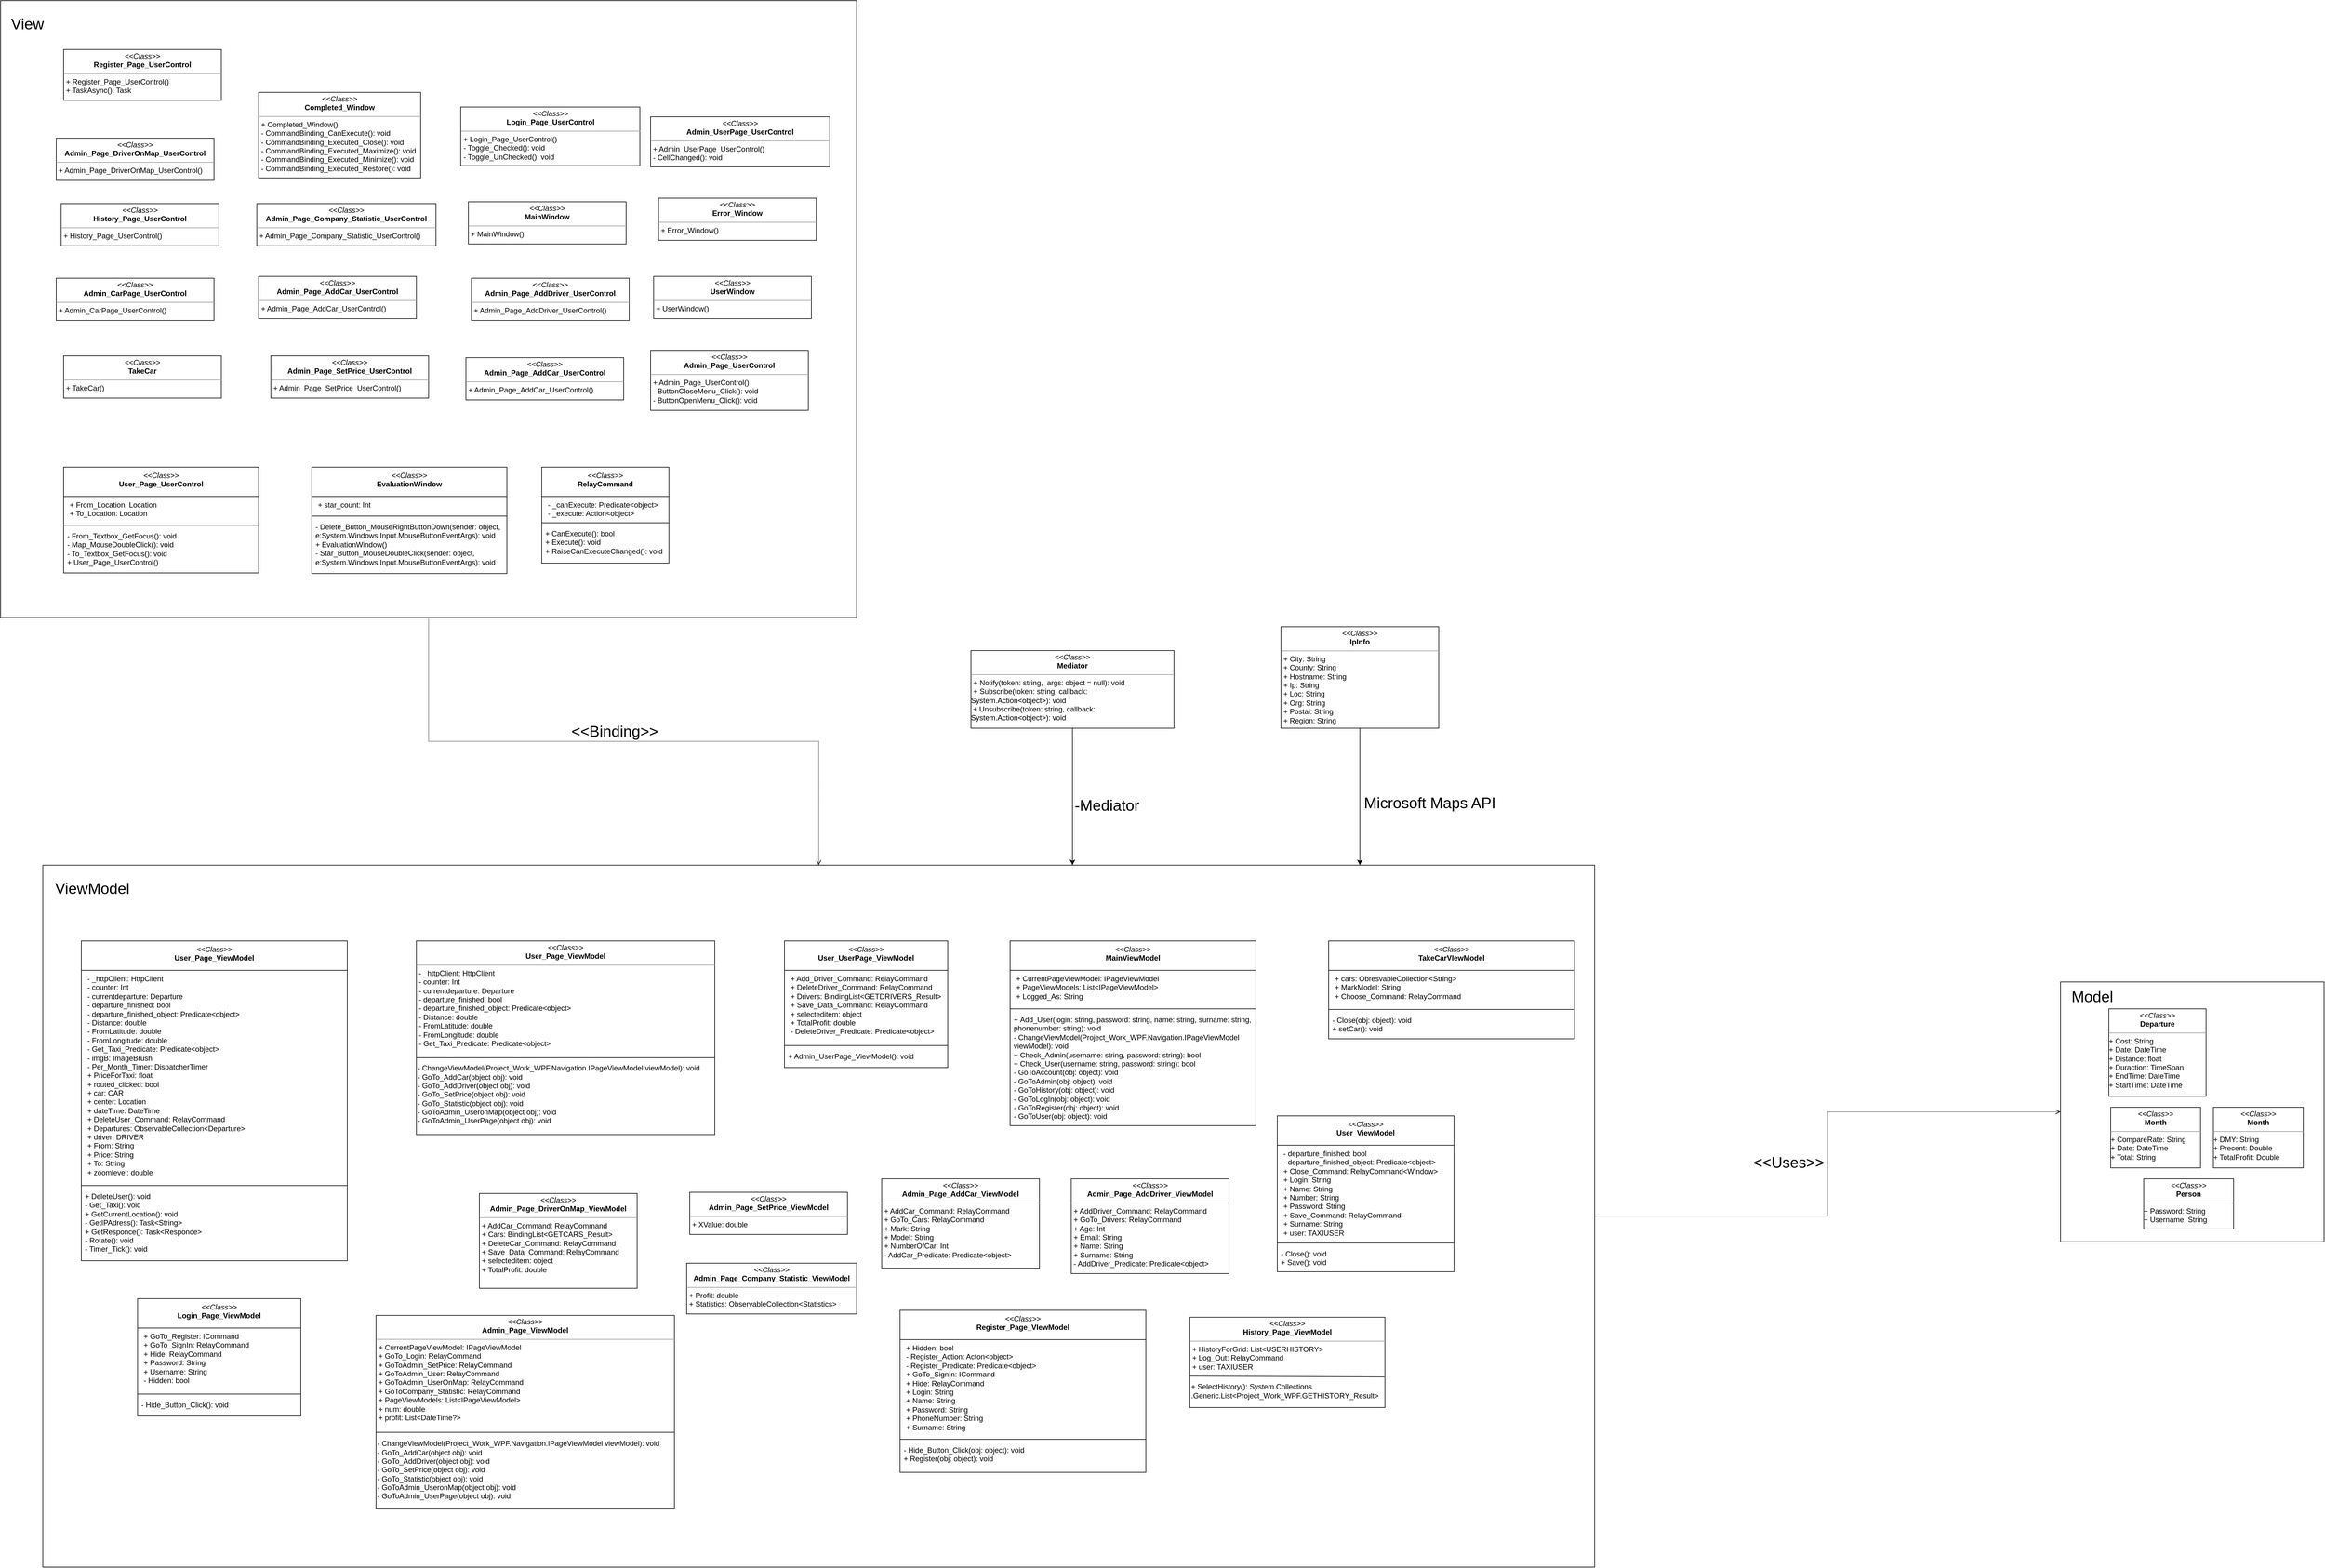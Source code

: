 <mxfile version="22.1.2" type="device">
  <diagram name="Page-1" id="c4acf3e9-155e-7222-9cf6-157b1a14988f">
    <mxGraphModel dx="5002" dy="3892" grid="0" gridSize="10" guides="1" tooltips="1" connect="1" arrows="1" fold="1" page="1" pageScale="1" pageWidth="850" pageHeight="1100" background="none" math="0" shadow="0">
      <root>
        <mxCell id="0" />
        <mxCell id="1" parent="0" />
        <mxCell id="2egfwh6IOahEDaefVFSt-95" value="" style="rounded=0;whiteSpace=wrap;html=1;" parent="1" vertex="1">
          <mxGeometry x="2870" y="1494" width="431" height="425" as="geometry" />
        </mxCell>
        <mxCell id="2egfwh6IOahEDaefVFSt-97" style="edgeStyle=orthogonalEdgeStyle;rounded=0;orthogonalLoop=1;jettySize=auto;html=1;dashed=1;dashPattern=1 1;endArrow=open;endFill=0;" parent="1" source="2egfwh6IOahEDaefVFSt-93" target="2egfwh6IOahEDaefVFSt-91" edge="1">
          <mxGeometry relative="1" as="geometry" />
        </mxCell>
        <mxCell id="2egfwh6IOahEDaefVFSt-98" value="&lt;font style=&quot;font-size: 25px;&quot;&gt;&amp;lt;&amp;lt;Binding&amp;gt;&amp;gt;&lt;/font&gt;" style="edgeLabel;html=1;align=center;verticalAlign=middle;resizable=0;points=[];" parent="2egfwh6IOahEDaefVFSt-97" vertex="1" connectable="0">
          <mxGeometry x="0.466" y="-6" relative="1" as="geometry">
            <mxPoint x="-258" y="-24" as="offset" />
          </mxGeometry>
        </mxCell>
        <mxCell id="2egfwh6IOahEDaefVFSt-93" value="" style="rounded=0;whiteSpace=wrap;html=1;" parent="1" vertex="1">
          <mxGeometry x="-499" y="-111" width="1400" height="1009" as="geometry" />
        </mxCell>
        <mxCell id="2egfwh6IOahEDaefVFSt-99" style="edgeStyle=orthogonalEdgeStyle;rounded=0;orthogonalLoop=1;jettySize=auto;html=1;dashed=1;dashPattern=1 1;endArrow=open;endFill=0;" parent="1" source="2egfwh6IOahEDaefVFSt-91" target="2egfwh6IOahEDaefVFSt-95" edge="1">
          <mxGeometry relative="1" as="geometry" />
        </mxCell>
        <mxCell id="2egfwh6IOahEDaefVFSt-100" value="&lt;font style=&quot;font-size: 25px;&quot;&gt;&amp;lt;&amp;lt;Uses&amp;gt;&amp;gt;&lt;/font&gt;" style="edgeLabel;html=1;align=center;verticalAlign=middle;resizable=0;points=[];" parent="2egfwh6IOahEDaefVFSt-99" vertex="1" connectable="0">
          <mxGeometry x="-0.15" y="-5" relative="1" as="geometry">
            <mxPoint x="-69" y="-74" as="offset" />
          </mxGeometry>
        </mxCell>
        <mxCell id="2egfwh6IOahEDaefVFSt-91" value="" style="rounded=0;whiteSpace=wrap;html=1;" parent="1" vertex="1">
          <mxGeometry x="-430" y="1303" width="2538" height="1148" as="geometry" />
        </mxCell>
        <mxCell id="2egfwh6IOahEDaefVFSt-1" value="&lt;p style=&quot;margin:0px;margin-top:4px;text-align:center;&quot;&gt;&lt;i&gt;&amp;lt;&amp;lt;Class&amp;gt;&amp;gt;&lt;/i&gt;&lt;br&gt;&lt;b&gt;Admin_Page_AddCar_ViewModel&lt;/b&gt;&lt;/p&gt;&lt;hr size=&quot;1&quot;&gt;&lt;p style=&quot;margin:0px;margin-left:4px;&quot;&gt;+ AddCar_Command: RelayCommand&lt;br&gt;+ GoTo_Cars: RelayCommand&lt;/p&gt;&lt;p style=&quot;margin:0px;margin-left:4px;&quot;&gt;+ Mark: String&lt;/p&gt;&lt;p style=&quot;margin:0px;margin-left:4px;&quot;&gt;+ Model: String&lt;/p&gt;&lt;p style=&quot;margin:0px;margin-left:4px;&quot;&gt;+ NumberOfCar: Int&lt;/p&gt;&lt;p style=&quot;margin:0px;margin-left:4px;&quot;&gt;- AddCar_Predicate: Predicate&amp;lt;object&amp;gt;&lt;/p&gt;" style="verticalAlign=top;align=left;overflow=fill;fontSize=12;fontFamily=Helvetica;html=1;rounded=0;shadow=0;comic=0;labelBackgroundColor=none;strokeWidth=1" parent="1" vertex="1">
          <mxGeometry x="942" y="1816" width="258" height="146" as="geometry" />
        </mxCell>
        <mxCell id="2egfwh6IOahEDaefVFSt-5" value="" style="group" parent="1" vertex="1" connectable="0">
          <mxGeometry x="115" y="2055" width="488" height="358" as="geometry" />
        </mxCell>
        <mxCell id="2egfwh6IOahEDaefVFSt-2" value="&lt;p style=&quot;margin:0px;margin-top:4px;text-align:center;&quot;&gt;&lt;i&gt;&amp;lt;&amp;lt;Class&amp;gt;&amp;gt;&lt;/i&gt;&lt;br&gt;&lt;b&gt;Admin_Page_ViewModel&lt;/b&gt;&lt;/p&gt;&lt;hr size=&quot;1&quot;&gt;&lt;p style=&quot;margin:0px;margin-left:4px;&quot;&gt;+ CurrentPageViewModel: IPageViewModel&lt;br&gt;+ GoTo_Login: RelayCommand&lt;/p&gt;&lt;p style=&quot;margin:0px;margin-left:4px;&quot;&gt;+ GoToAdmin_SetPrice: RelayCommand&lt;/p&gt;&lt;p style=&quot;margin:0px;margin-left:4px;&quot;&gt;+ GoToAdmin_User: RelayCommand&lt;br&gt;&lt;/p&gt;&lt;p style=&quot;margin:0px;margin-left:4px;&quot;&gt;+ GoToAdmin_UserOnMap: RelayCommand&lt;br&gt;&lt;/p&gt;&lt;p style=&quot;margin:0px;margin-left:4px;&quot;&gt;+ GoToCompany_Statistic: RelayCommand&lt;br&gt;&lt;/p&gt;&lt;p style=&quot;margin:0px;margin-left:4px;&quot;&gt;+ PageViewModels: List&amp;lt;IPageViewModel&amp;gt;&lt;/p&gt;&lt;p style=&quot;margin:0px;margin-left:4px;&quot;&gt;+ num: double&lt;/p&gt;&lt;p style=&quot;margin:0px;margin-left:4px;&quot;&gt;+ profit: List&amp;lt;DateTime?&amp;gt;&lt;/p&gt;&lt;p style=&quot;margin:0px;margin-left:4px;&quot;&gt;&lt;br&gt;&lt;/p&gt;" style="verticalAlign=top;align=left;overflow=fill;fontSize=12;fontFamily=Helvetica;html=1;rounded=0;shadow=0;comic=0;labelBackgroundColor=none;strokeWidth=1" parent="2egfwh6IOahEDaefVFSt-5" vertex="1">
          <mxGeometry y="-15.62" width="488" height="316.62" as="geometry" />
        </mxCell>
        <mxCell id="2egfwh6IOahEDaefVFSt-4" value="- ChangeViewModel(Project_Work_WPF.Navigation.IPageViewModel viewModel): void&lt;br&gt;- GoTo_AddCar(object obj): void&lt;br&gt;- GoTo_AddDriver(object obj): void&lt;br&gt;- GoTo_SetPrice(object obj): void&lt;br&gt;- GoTo_Statistic(object obj): void&lt;br&gt;-&amp;nbsp;GoToAdmin_UseronMap(object obj): void&lt;br&gt;-&amp;nbsp;GoToAdmin_UserPage(object obj): void&amp;nbsp;" style="text;html=1;strokeColor=none;fillColor=none;align=left;verticalAlign=middle;whiteSpace=wrap;rounded=0;" parent="2egfwh6IOahEDaefVFSt-5" vertex="1">
          <mxGeometry y="177" width="488" height="120" as="geometry" />
        </mxCell>
        <mxCell id="2egfwh6IOahEDaefVFSt-3" value="" style="endArrow=none;html=1;rounded=0;exitX=0;exitY=0.75;exitDx=0;exitDy=0;entryX=1;entryY=0.75;entryDx=0;entryDy=0;" parent="2egfwh6IOahEDaefVFSt-5" edge="1">
          <mxGeometry width="50" height="50" relative="1" as="geometry">
            <mxPoint y="175.595" as="sourcePoint" />
            <mxPoint x="488" y="175.595" as="targetPoint" />
          </mxGeometry>
        </mxCell>
        <mxCell id="2egfwh6IOahEDaefVFSt-7" value="" style="group" parent="1" vertex="1" connectable="0">
          <mxGeometry x="1446" y="2058" width="518" height="358" as="geometry" />
        </mxCell>
        <mxCell id="2egfwh6IOahEDaefVFSt-8" value="&lt;p style=&quot;margin:0px;margin-top:4px;text-align:center;&quot;&gt;&lt;i&gt;&amp;lt;&amp;lt;Class&amp;gt;&amp;gt;&lt;/i&gt;&lt;br&gt;&lt;b&gt;History_Page_ViewModel&lt;/b&gt;&lt;/p&gt;&lt;hr size=&quot;1&quot;&gt;&lt;p style=&quot;margin:0px;margin-left:4px;&quot;&gt;+ HistoryForGrid: List&amp;lt;USERHISTORY&amp;gt;&lt;br&gt;+ Log_Out: RelayCommand&lt;/p&gt;&lt;p style=&quot;margin:0px;margin-left:4px;&quot;&gt;+ user: TAXIUSER&lt;/p&gt;&lt;p style=&quot;margin:0px;margin-left:4px;&quot;&gt;&lt;br&gt;&lt;/p&gt;&lt;p style=&quot;margin:0px;margin-left:4px;&quot;&gt;&lt;br&gt;&lt;/p&gt;" style="verticalAlign=top;align=left;overflow=fill;fontSize=12;fontFamily=Helvetica;html=1;rounded=0;shadow=0;comic=0;labelBackgroundColor=none;strokeWidth=1" parent="2egfwh6IOahEDaefVFSt-7" vertex="1">
          <mxGeometry y="-15.62" width="319" height="147.62" as="geometry" />
        </mxCell>
        <mxCell id="2egfwh6IOahEDaefVFSt-9" value="+ SelectHistory():&amp;nbsp;System.Collections&lt;br&gt;.Generic.List&amp;lt;Project_Work_WPF.GETHISTORY_Result&amp;gt;&amp;nbsp;" style="text;html=1;strokeColor=none;fillColor=none;align=left;verticalAlign=middle;whiteSpace=wrap;rounded=0;" parent="2egfwh6IOahEDaefVFSt-7" vertex="1">
          <mxGeometry y="82.69" width="518" height="45.31" as="geometry" />
        </mxCell>
        <mxCell id="2egfwh6IOahEDaefVFSt-10" value="" style="endArrow=none;html=1;rounded=0;exitX=0;exitY=0.75;exitDx=0;exitDy=0;entryX=0.614;entryY=-0.015;entryDx=0;entryDy=0;entryPerimeter=0;" parent="2egfwh6IOahEDaefVFSt-7" target="2egfwh6IOahEDaefVFSt-9" edge="1">
          <mxGeometry width="50" height="50" relative="1" as="geometry">
            <mxPoint y="80.595" as="sourcePoint" />
            <mxPoint x="518" y="80.595" as="targetPoint" />
          </mxGeometry>
        </mxCell>
        <mxCell id="2egfwh6IOahEDaefVFSt-11" value="&lt;p style=&quot;margin:0px;margin-top:4px;text-align:center;&quot;&gt;&lt;i&gt;&amp;lt;&amp;lt;Class&amp;gt;&amp;gt;&lt;/i&gt;&lt;br&gt;&lt;b&gt;User_Page_ViewModel&lt;/b&gt;&lt;/p&gt;&lt;hr size=&quot;1&quot;&gt;&lt;p style=&quot;margin:0px;margin-left:4px;&quot;&gt;- _httpClient: HttpClient&lt;br&gt;- counter: Int&lt;/p&gt;&lt;p style=&quot;margin:0px;margin-left:4px;&quot;&gt;- currentdeparture: Departure&lt;/p&gt;&lt;p style=&quot;margin:0px;margin-left:4px;&quot;&gt;- departure_finished: bool&lt;/p&gt;&lt;p style=&quot;margin:0px;margin-left:4px;&quot;&gt;- departure_finished_object: Predicate&amp;lt;object&amp;gt;&lt;/p&gt;&lt;p style=&quot;margin:0px;margin-left:4px;&quot;&gt;- Distance: double&lt;/p&gt;&lt;p style=&quot;margin:0px;margin-left:4px;&quot;&gt;- FromLatitude: double&lt;/p&gt;&lt;p style=&quot;margin:0px;margin-left:4px;&quot;&gt;- FromLongitude: double&lt;/p&gt;&lt;p style=&quot;margin:0px;margin-left:4px;&quot;&gt;- Get_Taxi_Predicate: Predicate&amp;lt;object&amp;gt;&lt;/p&gt;&lt;p style=&quot;margin:0px;margin-left:4px;&quot;&gt;&lt;br&gt;&lt;/p&gt;&lt;p style=&quot;margin:0px;margin-left:4px;&quot;&gt;&lt;br&gt;&lt;/p&gt;" style="verticalAlign=top;align=left;overflow=fill;fontSize=12;fontFamily=Helvetica;html=1;rounded=0;shadow=0;comic=0;labelBackgroundColor=none;strokeWidth=1" parent="1" vertex="1">
          <mxGeometry x="181" y="1427" width="488" height="316.62" as="geometry" />
        </mxCell>
        <mxCell id="2egfwh6IOahEDaefVFSt-12" value="- ChangeViewModel(Project_Work_WPF.Navigation.IPageViewModel viewModel): void&lt;br&gt;- GoTo_AddCar(object obj): void&lt;br&gt;- GoTo_AddDriver(object obj): void&lt;br&gt;- GoTo_SetPrice(object obj): void&lt;br&gt;- GoTo_Statistic(object obj): void&lt;br&gt;-&amp;nbsp;GoToAdmin_UseronMap(object obj): void&lt;br&gt;-&amp;nbsp;GoToAdmin_UserPage(object obj): void&amp;nbsp;" style="text;html=1;strokeColor=none;fillColor=none;align=left;verticalAlign=middle;whiteSpace=wrap;rounded=0;" parent="1" vertex="1">
          <mxGeometry x="181" y="1618" width="488" height="120" as="geometry" />
        </mxCell>
        <mxCell id="2egfwh6IOahEDaefVFSt-13" value="" style="endArrow=none;html=1;rounded=0;exitX=0;exitY=0.75;exitDx=0;exitDy=0;entryX=1;entryY=0.75;entryDx=0;entryDy=0;" parent="1" edge="1">
          <mxGeometry width="50" height="50" relative="1" as="geometry">
            <mxPoint x="181" y="1618.005" as="sourcePoint" />
            <mxPoint x="669" y="1618.005" as="targetPoint" />
          </mxGeometry>
        </mxCell>
        <mxCell id="2egfwh6IOahEDaefVFSt-14" value="&lt;i style=&quot;border-color: var(--border-color); font-weight: 400;&quot;&gt;&amp;lt;&amp;lt;Class&amp;gt;&amp;gt;&lt;/i&gt;&lt;br style=&quot;border-color: var(--border-color); font-weight: 400;&quot;&gt;&lt;b style=&quot;border-color: var(--border-color);&quot;&gt;User_Page_ViewModel&lt;/b&gt;" style="swimlane;fontStyle=1;align=center;verticalAlign=top;childLayout=stackLayout;horizontal=1;startSize=48;horizontalStack=0;resizeParent=1;resizeParentMax=0;resizeLast=0;collapsible=1;marginBottom=0;whiteSpace=wrap;html=1;" parent="1" vertex="1">
          <mxGeometry x="-367" y="1427" width="435" height="523" as="geometry" />
        </mxCell>
        <mxCell id="2egfwh6IOahEDaefVFSt-15" value="&lt;p style=&quot;border-color: var(--border-color); margin: 0px 0px 0px 4px;&quot;&gt;- _httpClient: HttpClient&lt;br style=&quot;border-color: var(--border-color);&quot;&gt;- counter: Int&lt;/p&gt;&lt;p style=&quot;border-color: var(--border-color); margin: 0px 0px 0px 4px;&quot;&gt;- currentdeparture: Departure&lt;/p&gt;&lt;p style=&quot;border-color: var(--border-color); margin: 0px 0px 0px 4px;&quot;&gt;- departure_finished: bool&lt;/p&gt;&lt;p style=&quot;border-color: var(--border-color); margin: 0px 0px 0px 4px;&quot;&gt;- departure_finished_object: Predicate&amp;lt;object&amp;gt;&lt;/p&gt;&lt;p style=&quot;border-color: var(--border-color); margin: 0px 0px 0px 4px;&quot;&gt;- Distance: double&lt;/p&gt;&lt;p style=&quot;border-color: var(--border-color); margin: 0px 0px 0px 4px;&quot;&gt;- FromLatitude: double&lt;/p&gt;&lt;p style=&quot;border-color: var(--border-color); margin: 0px 0px 0px 4px;&quot;&gt;- FromLongitude: double&lt;/p&gt;&lt;p style=&quot;border-color: var(--border-color); margin: 0px 0px 0px 4px;&quot;&gt;- Get_Taxi_Predicate: Predicate&amp;lt;object&amp;gt;&lt;/p&gt;&lt;p style=&quot;border-color: var(--border-color); margin: 0px 0px 0px 4px;&quot;&gt;- imgB: ImageBrush&lt;/p&gt;&lt;p style=&quot;border-color: var(--border-color); margin: 0px 0px 0px 4px;&quot;&gt;- Per_Month_Timer: DispatcherTimer&lt;/p&gt;&lt;p style=&quot;border-color: var(--border-color); margin: 0px 0px 0px 4px;&quot;&gt;&lt;span style=&quot;background-color: initial;&quot;&gt;+ PriceForTaxi: float&lt;/span&gt;&lt;/p&gt;&lt;p style=&quot;border-color: var(--border-color); margin: 0px 0px 0px 4px;&quot;&gt;&lt;span style=&quot;background-color: initial;&quot;&gt;+ routed_clicked: bool&lt;/span&gt;&lt;/p&gt;&lt;p style=&quot;border-color: var(--border-color); margin: 0px 0px 0px 4px;&quot;&gt;&lt;span style=&quot;background-color: initial;&quot;&gt;+ car: CAR&lt;/span&gt;&lt;/p&gt;&lt;p style=&quot;border-color: var(--border-color); margin: 0px 0px 0px 4px;&quot;&gt;&lt;span style=&quot;background-color: initial;&quot;&gt;+ center: Location&lt;/span&gt;&lt;/p&gt;&lt;p style=&quot;border-color: var(--border-color); margin: 0px 0px 0px 4px;&quot;&gt;+ dateTime: DateTime&lt;/p&gt;&lt;p style=&quot;border-color: var(--border-color); margin: 0px 0px 0px 4px;&quot;&gt;+ DeleteUser_Command: RelayCommand&lt;/p&gt;&lt;p style=&quot;border-color: var(--border-color); margin: 0px 0px 0px 4px;&quot;&gt;+ Departures: ObservableCollection&amp;lt;Departure&amp;gt;&lt;/p&gt;&lt;p style=&quot;border-color: var(--border-color); margin: 0px 0px 0px 4px;&quot;&gt;+ driver: DRIVER&lt;/p&gt;&lt;p style=&quot;border-color: var(--border-color); margin: 0px 0px 0px 4px;&quot;&gt;+ From: String&lt;/p&gt;&lt;p style=&quot;border-color: var(--border-color); margin: 0px 0px 0px 4px;&quot;&gt;+ Price: String&lt;/p&gt;&lt;p style=&quot;border-color: var(--border-color); margin: 0px 0px 0px 4px;&quot;&gt;+ To: String&lt;/p&gt;&lt;p style=&quot;border-color: var(--border-color); margin: 0px 0px 0px 4px;&quot;&gt;+ zoomlevel: double&lt;/p&gt;" style="text;strokeColor=none;fillColor=none;align=left;verticalAlign=top;spacingLeft=4;spacingRight=4;overflow=hidden;rotatable=0;points=[[0,0.5],[1,0.5]];portConstraint=eastwest;whiteSpace=wrap;html=1;" parent="2egfwh6IOahEDaefVFSt-14" vertex="1">
          <mxGeometry y="48" width="435" height="348" as="geometry" />
        </mxCell>
        <mxCell id="2egfwh6IOahEDaefVFSt-16" value="" style="line;strokeWidth=1;fillColor=none;align=left;verticalAlign=middle;spacingTop=-1;spacingLeft=3;spacingRight=3;rotatable=0;labelPosition=right;points=[];portConstraint=eastwest;strokeColor=inherit;" parent="2egfwh6IOahEDaefVFSt-14" vertex="1">
          <mxGeometry y="396" width="435" height="8" as="geometry" />
        </mxCell>
        <mxCell id="2egfwh6IOahEDaefVFSt-17" value="+ DeleteUser(): void&lt;br&gt;- Get_Taxi(): void&lt;br&gt;+ GetCurrentLocation(): void&lt;br&gt;- GetIPAdress(): Task&amp;lt;String&amp;gt;&lt;br&gt;+ GetResponce(): Task&amp;lt;Responce&amp;gt;&lt;br&gt;- Rotate(): void&lt;br&gt;- Timer_Tick(): void" style="text;strokeColor=none;fillColor=none;align=left;verticalAlign=top;spacingLeft=4;spacingRight=4;overflow=hidden;rotatable=0;points=[[0,0.5],[1,0.5]];portConstraint=eastwest;whiteSpace=wrap;html=1;" parent="2egfwh6IOahEDaefVFSt-14" vertex="1">
          <mxGeometry y="404" width="435" height="119" as="geometry" />
        </mxCell>
        <mxCell id="2egfwh6IOahEDaefVFSt-18" value="&lt;p style=&quot;margin:0px;margin-top:4px;text-align:center;&quot;&gt;&lt;i&gt;&amp;lt;&amp;lt;Class&amp;gt;&amp;gt;&lt;/i&gt;&lt;br&gt;&lt;b&gt;Admin_Page_AddDriver_ViewModel&lt;/b&gt;&lt;/p&gt;&lt;hr size=&quot;1&quot;&gt;&lt;p style=&quot;margin:0px;margin-left:4px;&quot;&gt;+ AddDriver_Command: RelayCommand&lt;br&gt;+ GoTo_Drivers: RelayCommand&lt;/p&gt;&lt;p style=&quot;margin:0px;margin-left:4px;&quot;&gt;+ Age: Int&lt;/p&gt;&lt;p style=&quot;margin:0px;margin-left:4px;&quot;&gt;+ Email: String&lt;/p&gt;&lt;p style=&quot;margin:0px;margin-left:4px;&quot;&gt;+ Name: String&lt;/p&gt;&lt;p style=&quot;margin:0px;margin-left:4px;&quot;&gt;+ Surname: String&lt;/p&gt;&lt;p style=&quot;margin:0px;margin-left:4px;&quot;&gt;- AddDriver_Predicate: Predicate&amp;lt;object&amp;gt;&lt;/p&gt;" style="verticalAlign=top;align=left;overflow=fill;fontSize=12;fontFamily=Helvetica;html=1;rounded=0;shadow=0;comic=0;labelBackgroundColor=none;strokeWidth=1" parent="1" vertex="1">
          <mxGeometry x="1252" y="1816" width="258" height="155" as="geometry" />
        </mxCell>
        <mxCell id="2egfwh6IOahEDaefVFSt-19" value="&lt;i style=&quot;border-color: var(--border-color); font-weight: 400;&quot;&gt;&amp;lt;&amp;lt;Class&amp;gt;&amp;gt;&lt;/i&gt;&lt;br style=&quot;border-color: var(--border-color); font-weight: 400;&quot;&gt;&lt;b style=&quot;border-color: var(--border-color);&quot;&gt;User_UserPage_ViewModel&lt;/b&gt;" style="swimlane;fontStyle=1;align=center;verticalAlign=top;childLayout=stackLayout;horizontal=1;startSize=48;horizontalStack=0;resizeParent=1;resizeParentMax=0;resizeLast=0;collapsible=1;marginBottom=0;whiteSpace=wrap;html=1;" parent="1" vertex="1">
          <mxGeometry x="783" y="1427" width="267" height="207" as="geometry" />
        </mxCell>
        <mxCell id="2egfwh6IOahEDaefVFSt-20" value="&lt;p style=&quot;border-color: var(--border-color); margin: 0px 0px 0px 4px;&quot;&gt;+ Add_Driver_Command: RelayCommand&lt;/p&gt;&lt;p style=&quot;border-color: var(--border-color); margin: 0px 0px 0px 4px;&quot;&gt;+ DeleteDriver_Command: RelayCommand&lt;/p&gt;&lt;p style=&quot;border-color: var(--border-color); margin: 0px 0px 0px 4px;&quot;&gt;+ Drivers: BindingList&amp;lt;GETDRIVERS_Result&amp;gt;&lt;/p&gt;&lt;p style=&quot;border-color: var(--border-color); margin: 0px 0px 0px 4px;&quot;&gt;+ Save_Data_Command: RelayCommand&lt;/p&gt;&lt;p style=&quot;border-color: var(--border-color); margin: 0px 0px 0px 4px;&quot;&gt;+ selecteditem: object&lt;/p&gt;&lt;p style=&quot;border-color: var(--border-color); margin: 0px 0px 0px 4px;&quot;&gt;+ TotalProfit: double&lt;/p&gt;&lt;p style=&quot;border-color: var(--border-color); margin: 0px 0px 0px 4px;&quot;&gt;- DeleteDriver_Predicate: Predicate&amp;lt;object&amp;gt;&lt;/p&gt;" style="text;strokeColor=none;fillColor=none;align=left;verticalAlign=top;spacingLeft=4;spacingRight=4;overflow=hidden;rotatable=0;points=[[0,0.5],[1,0.5]];portConstraint=eastwest;whiteSpace=wrap;html=1;" parent="2egfwh6IOahEDaefVFSt-19" vertex="1">
          <mxGeometry y="48" width="267" height="119" as="geometry" />
        </mxCell>
        <mxCell id="2egfwh6IOahEDaefVFSt-21" value="" style="line;strokeWidth=1;fillColor=none;align=left;verticalAlign=middle;spacingTop=-1;spacingLeft=3;spacingRight=3;rotatable=0;labelPosition=right;points=[];portConstraint=eastwest;strokeColor=inherit;" parent="2egfwh6IOahEDaefVFSt-19" vertex="1">
          <mxGeometry y="167" width="267" height="8" as="geometry" />
        </mxCell>
        <mxCell id="2egfwh6IOahEDaefVFSt-22" value="+ Admin_UserPage_ViewModel(): void" style="text;strokeColor=none;fillColor=none;align=left;verticalAlign=top;spacingLeft=4;spacingRight=4;overflow=hidden;rotatable=0;points=[[0,0.5],[1,0.5]];portConstraint=eastwest;whiteSpace=wrap;html=1;" parent="2egfwh6IOahEDaefVFSt-19" vertex="1">
          <mxGeometry y="175" width="267" height="32" as="geometry" />
        </mxCell>
        <mxCell id="2egfwh6IOahEDaefVFSt-23" value="&lt;i style=&quot;border-color: var(--border-color); font-weight: 400;&quot;&gt;&amp;lt;&amp;lt;Class&amp;gt;&amp;gt;&lt;/i&gt;&lt;br style=&quot;border-color: var(--border-color); font-weight: 400;&quot;&gt;&lt;b style=&quot;border-color: var(--border-color);&quot;&gt;Login_Page_ViewModel&lt;/b&gt;" style="swimlane;fontStyle=1;align=center;verticalAlign=top;childLayout=stackLayout;horizontal=1;startSize=48;horizontalStack=0;resizeParent=1;resizeParentMax=0;resizeLast=0;collapsible=1;marginBottom=0;whiteSpace=wrap;html=1;" parent="1" vertex="1">
          <mxGeometry x="-275" y="2012" width="267" height="192" as="geometry" />
        </mxCell>
        <mxCell id="2egfwh6IOahEDaefVFSt-24" value="&lt;p style=&quot;border-color: var(--border-color); margin: 0px 0px 0px 4px;&quot;&gt;+ GoTo_Register: ICommand&lt;/p&gt;&lt;p style=&quot;border-color: var(--border-color); margin: 0px 0px 0px 4px;&quot;&gt;+ GoTo_SignIn: RelayCommand&lt;/p&gt;&lt;p style=&quot;border-color: var(--border-color); margin: 0px 0px 0px 4px;&quot;&gt;+ Hide: RelayCommand&lt;/p&gt;&lt;p style=&quot;border-color: var(--border-color); margin: 0px 0px 0px 4px;&quot;&gt;+ Password: String&lt;/p&gt;&lt;p style=&quot;border-color: var(--border-color); margin: 0px 0px 0px 4px;&quot;&gt;+ Username: String&lt;/p&gt;&lt;p style=&quot;border-color: var(--border-color); margin: 0px 0px 0px 4px;&quot;&gt;- Hidden: bool&lt;/p&gt;" style="text;strokeColor=none;fillColor=none;align=left;verticalAlign=top;spacingLeft=4;spacingRight=4;overflow=hidden;rotatable=0;points=[[0,0.5],[1,0.5]];portConstraint=eastwest;whiteSpace=wrap;html=1;" parent="2egfwh6IOahEDaefVFSt-23" vertex="1">
          <mxGeometry y="48" width="267" height="104" as="geometry" />
        </mxCell>
        <mxCell id="2egfwh6IOahEDaefVFSt-25" value="" style="line;strokeWidth=1;fillColor=none;align=left;verticalAlign=middle;spacingTop=-1;spacingLeft=3;spacingRight=3;rotatable=0;labelPosition=right;points=[];portConstraint=eastwest;strokeColor=inherit;" parent="2egfwh6IOahEDaefVFSt-23" vertex="1">
          <mxGeometry y="152" width="267" height="8" as="geometry" />
        </mxCell>
        <mxCell id="2egfwh6IOahEDaefVFSt-26" value="- Hide_Button_Click(): void" style="text;strokeColor=none;fillColor=none;align=left;verticalAlign=top;spacingLeft=4;spacingRight=4;overflow=hidden;rotatable=0;points=[[0,0.5],[1,0.5]];portConstraint=eastwest;whiteSpace=wrap;html=1;" parent="2egfwh6IOahEDaefVFSt-23" vertex="1">
          <mxGeometry y="160" width="267" height="32" as="geometry" />
        </mxCell>
        <mxCell id="2egfwh6IOahEDaefVFSt-27" value="&lt;i style=&quot;border-color: var(--border-color); font-weight: 400;&quot;&gt;&amp;lt;&amp;lt;Class&amp;gt;&amp;gt;&lt;/i&gt;&lt;br style=&quot;border-color: var(--border-color); font-weight: 400;&quot;&gt;&lt;b style=&quot;border-color: var(--border-color);&quot;&gt;User_ViewModel&lt;/b&gt;" style="swimlane;fontStyle=1;align=center;verticalAlign=top;childLayout=stackLayout;horizontal=1;startSize=48;horizontalStack=0;resizeParent=1;resizeParentMax=0;resizeLast=0;collapsible=1;marginBottom=0;whiteSpace=wrap;html=1;" parent="1" vertex="1">
          <mxGeometry x="1589" y="1713" width="289" height="255" as="geometry" />
        </mxCell>
        <mxCell id="2egfwh6IOahEDaefVFSt-28" value="&lt;p style=&quot;border-color: var(--border-color); margin: 0px 0px 0px 4px;&quot;&gt;- departure_finished: bool&lt;/p&gt;&lt;p style=&quot;border-color: var(--border-color); margin: 0px 0px 0px 4px;&quot;&gt;- departure_finished_object: Predicate&amp;lt;object&amp;gt;&lt;/p&gt;&lt;p style=&quot;border-color: var(--border-color); margin: 0px 0px 0px 4px;&quot;&gt;+ Close_Command: RelayCommand&amp;lt;Window&amp;gt;&lt;/p&gt;&lt;p style=&quot;border-color: var(--border-color); margin: 0px 0px 0px 4px;&quot;&gt;+ Login: String&lt;/p&gt;&lt;p style=&quot;border-color: var(--border-color); margin: 0px 0px 0px 4px;&quot;&gt;+ Name: String&lt;/p&gt;&lt;p style=&quot;border-color: var(--border-color); margin: 0px 0px 0px 4px;&quot;&gt;+ Number: String&lt;br&gt;+ Password: String&lt;/p&gt;&lt;p style=&quot;border-color: var(--border-color); margin: 0px 0px 0px 4px;&quot;&gt;+ Save_Command: RelayCommand&lt;/p&gt;&lt;p style=&quot;border-color: var(--border-color); margin: 0px 0px 0px 4px;&quot;&gt;+ Surname: String&lt;br&gt;+ user: TAXIUSER&lt;/p&gt;" style="text;strokeColor=none;fillColor=none;align=left;verticalAlign=top;spacingLeft=4;spacingRight=4;overflow=hidden;rotatable=0;points=[[0,0.5],[1,0.5]];portConstraint=eastwest;whiteSpace=wrap;html=1;" parent="2egfwh6IOahEDaefVFSt-27" vertex="1">
          <mxGeometry y="48" width="289" height="156" as="geometry" />
        </mxCell>
        <mxCell id="2egfwh6IOahEDaefVFSt-29" value="" style="line;strokeWidth=1;fillColor=none;align=left;verticalAlign=middle;spacingTop=-1;spacingLeft=3;spacingRight=3;rotatable=0;labelPosition=right;points=[];portConstraint=eastwest;strokeColor=inherit;" parent="2egfwh6IOahEDaefVFSt-27" vertex="1">
          <mxGeometry y="204" width="289" height="8" as="geometry" />
        </mxCell>
        <mxCell id="2egfwh6IOahEDaefVFSt-30" value="- Close(): void&lt;br&gt;+ Save(): void" style="text;strokeColor=none;fillColor=none;align=left;verticalAlign=top;spacingLeft=4;spacingRight=4;overflow=hidden;rotatable=0;points=[[0,0.5],[1,0.5]];portConstraint=eastwest;whiteSpace=wrap;html=1;" parent="2egfwh6IOahEDaefVFSt-27" vertex="1">
          <mxGeometry y="212" width="289" height="43" as="geometry" />
        </mxCell>
        <mxCell id="2egfwh6IOahEDaefVFSt-31" value="&lt;p style=&quot;margin:0px;margin-top:4px;text-align:center;&quot;&gt;&lt;i&gt;&amp;lt;&amp;lt;Class&amp;gt;&amp;gt;&lt;/i&gt;&lt;br&gt;&lt;b&gt;Admin_Page_Company_Statistic_ViewModel&lt;/b&gt;&lt;/p&gt;&lt;hr size=&quot;1&quot;&gt;&lt;p style=&quot;margin:0px;margin-left:4px;&quot;&gt;+ Profit: double&lt;/p&gt;&lt;p style=&quot;margin:0px;margin-left:4px;&quot;&gt;+ Statistics: ObservableCollection&amp;lt;Statistics&amp;gt;&lt;/p&gt;" style="verticalAlign=top;align=left;overflow=fill;fontSize=12;fontFamily=Helvetica;html=1;rounded=0;shadow=0;comic=0;labelBackgroundColor=none;strokeWidth=1" parent="1" vertex="1">
          <mxGeometry x="623" y="1954" width="278" height="83" as="geometry" />
        </mxCell>
        <mxCell id="2egfwh6IOahEDaefVFSt-32" value="&lt;i style=&quot;border-color: var(--border-color); font-weight: 400;&quot;&gt;&amp;lt;&amp;lt;Class&amp;gt;&amp;gt;&lt;/i&gt;&lt;br style=&quot;border-color: var(--border-color); font-weight: 400;&quot;&gt;&lt;b style=&quot;border-color: var(--border-color);&quot;&gt;MainViewModel&lt;/b&gt;" style="swimlane;fontStyle=1;align=center;verticalAlign=top;childLayout=stackLayout;horizontal=1;startSize=48;horizontalStack=0;resizeParent=1;resizeParentMax=0;resizeLast=0;collapsible=1;marginBottom=0;whiteSpace=wrap;html=1;" parent="1" vertex="1">
          <mxGeometry x="1152" y="1427" width="402" height="302" as="geometry" />
        </mxCell>
        <mxCell id="2egfwh6IOahEDaefVFSt-33" value="&lt;p style=&quot;border-color: var(--border-color); margin: 0px 0px 0px 4px;&quot;&gt;+ CurrentPageViewModel: IPageViewModel&lt;/p&gt;&lt;p style=&quot;border-color: var(--border-color); margin: 0px 0px 0px 4px;&quot;&gt;+ PageViewModels: List&amp;lt;IPageViewModel&amp;gt;&lt;/p&gt;&lt;p style=&quot;border-color: var(--border-color); margin: 0px 0px 0px 4px;&quot;&gt;+ Logged_As: String&lt;/p&gt;" style="text;strokeColor=none;fillColor=none;align=left;verticalAlign=top;spacingLeft=4;spacingRight=4;overflow=hidden;rotatable=0;points=[[0,0.5],[1,0.5]];portConstraint=eastwest;whiteSpace=wrap;html=1;" parent="2egfwh6IOahEDaefVFSt-32" vertex="1">
          <mxGeometry y="48" width="402" height="59" as="geometry" />
        </mxCell>
        <mxCell id="2egfwh6IOahEDaefVFSt-34" value="" style="line;strokeWidth=1;fillColor=none;align=left;verticalAlign=middle;spacingTop=-1;spacingLeft=3;spacingRight=3;rotatable=0;labelPosition=right;points=[];portConstraint=eastwest;strokeColor=inherit;" parent="2egfwh6IOahEDaefVFSt-32" vertex="1">
          <mxGeometry y="107" width="402" height="8" as="geometry" />
        </mxCell>
        <mxCell id="2egfwh6IOahEDaefVFSt-35" value="+&amp;nbsp;Add_User(login: string, password: string, name: string, surname: string, phonenumber: string): void&lt;br&gt;-&amp;nbsp;ChangeViewModel(Project_Work_WPF.Navigation.IPageViewModel viewModel): void&lt;br&gt;+&amp;nbsp;Check_Admin(username: string, password: string): bool&lt;br&gt;+&amp;nbsp;Check_User(username: string, password: string): bool&lt;br&gt;- GoToAccount(obj: object): void&lt;br&gt;- GoToAdmin(obj: object): void&lt;br&gt;- GoToHistory(obj: object): void&lt;br&gt;- GoToLogIn(obj: object): void&lt;br&gt;- GoToRegister(obj: object): void&lt;br&gt;- GoToUser(obj: object): void" style="text;strokeColor=none;fillColor=none;align=left;verticalAlign=top;spacingLeft=4;spacingRight=4;overflow=hidden;rotatable=0;points=[[0,0.5],[1,0.5]];portConstraint=eastwest;whiteSpace=wrap;html=1;" parent="2egfwh6IOahEDaefVFSt-32" vertex="1">
          <mxGeometry y="115" width="402" height="187" as="geometry" />
        </mxCell>
        <mxCell id="2egfwh6IOahEDaefVFSt-36" value="&lt;p style=&quot;margin:0px;margin-top:4px;text-align:center;&quot;&gt;&lt;i&gt;&amp;lt;&amp;lt;Class&amp;gt;&amp;gt;&lt;/i&gt;&lt;br&gt;&lt;b&gt;Admin_Page_DriverOnMap_ViewModel&lt;/b&gt;&lt;/p&gt;&lt;hr size=&quot;1&quot;&gt;&lt;p style=&quot;margin:0px;margin-left:4px;&quot;&gt;+ AddCar_Command: RelayCommand&lt;br&gt;+ Cars: BindingList&amp;lt;GETCARS_Result&amp;gt;&lt;/p&gt;&lt;p style=&quot;margin:0px;margin-left:4px;&quot;&gt;+ DeleteCar_Command: RelayCommand&lt;/p&gt;&lt;p style=&quot;margin:0px;margin-left:4px;&quot;&gt;+ Save_Data_Command: RelayCommand&lt;/p&gt;&lt;p style=&quot;margin:0px;margin-left:4px;&quot;&gt;+ selecteditem: object&lt;/p&gt;&lt;p style=&quot;margin:0px;margin-left:4px;&quot;&gt;+ TotalProfit: double&lt;/p&gt;" style="verticalAlign=top;align=left;overflow=fill;fontSize=12;fontFamily=Helvetica;html=1;rounded=0;shadow=0;comic=0;labelBackgroundColor=none;strokeWidth=1" parent="1" vertex="1">
          <mxGeometry x="284" y="1840" width="258" height="155" as="geometry" />
        </mxCell>
        <mxCell id="2egfwh6IOahEDaefVFSt-37" value="&lt;i style=&quot;border-color: var(--border-color); font-weight: 400;&quot;&gt;&amp;lt;&amp;lt;Class&amp;gt;&amp;gt;&lt;/i&gt;&lt;br style=&quot;border-color: var(--border-color); font-weight: 400;&quot;&gt;&lt;b style=&quot;border-color: var(--border-color);&quot;&gt;Register_Page_VIewModel&lt;/b&gt;" style="swimlane;fontStyle=1;align=center;verticalAlign=top;childLayout=stackLayout;horizontal=1;startSize=48;horizontalStack=0;resizeParent=1;resizeParentMax=0;resizeLast=0;collapsible=1;marginBottom=0;whiteSpace=wrap;html=1;" parent="1" vertex="1">
          <mxGeometry x="972" y="2031" width="402" height="265" as="geometry" />
        </mxCell>
        <mxCell id="2egfwh6IOahEDaefVFSt-38" value="&lt;p style=&quot;border-color: var(--border-color); margin: 0px 0px 0px 4px;&quot;&gt;+ Hidden: bool&lt;/p&gt;&lt;p style=&quot;border-color: var(--border-color); margin: 0px 0px 0px 4px;&quot;&gt;- Register_Action: Acton&amp;lt;object&amp;gt;&lt;/p&gt;&lt;p style=&quot;border-color: var(--border-color); margin: 0px 0px 0px 4px;&quot;&gt;- Register_Predicate: Predicate&amp;lt;object&amp;gt;&lt;/p&gt;&lt;p style=&quot;border-color: var(--border-color); margin: 0px 0px 0px 4px;&quot;&gt;+ GoTo_SignIn: ICommand&lt;/p&gt;&lt;p style=&quot;border-color: var(--border-color); margin: 0px 0px 0px 4px;&quot;&gt;+ Hide: RelayCommand&lt;/p&gt;&lt;p style=&quot;border-color: var(--border-color); margin: 0px 0px 0px 4px;&quot;&gt;+ Login: String&lt;/p&gt;&lt;p style=&quot;border-color: var(--border-color); margin: 0px 0px 0px 4px;&quot;&gt;+ Name: String&lt;/p&gt;&lt;p style=&quot;border-color: var(--border-color); margin: 0px 0px 0px 4px;&quot;&gt;+ Password: String&lt;/p&gt;&lt;p style=&quot;border-color: var(--border-color); margin: 0px 0px 0px 4px;&quot;&gt;+ PhoneNumber: String&lt;/p&gt;&lt;p style=&quot;border-color: var(--border-color); margin: 0px 0px 0px 4px;&quot;&gt;+ Surname: String&lt;/p&gt;" style="text;strokeColor=none;fillColor=none;align=left;verticalAlign=top;spacingLeft=4;spacingRight=4;overflow=hidden;rotatable=0;points=[[0,0.5],[1,0.5]];portConstraint=eastwest;whiteSpace=wrap;html=1;" parent="2egfwh6IOahEDaefVFSt-37" vertex="1">
          <mxGeometry y="48" width="402" height="159" as="geometry" />
        </mxCell>
        <mxCell id="2egfwh6IOahEDaefVFSt-39" value="" style="line;strokeWidth=1;fillColor=none;align=left;verticalAlign=middle;spacingTop=-1;spacingLeft=3;spacingRight=3;rotatable=0;labelPosition=right;points=[];portConstraint=eastwest;strokeColor=inherit;" parent="2egfwh6IOahEDaefVFSt-37" vertex="1">
          <mxGeometry y="207" width="402" height="8" as="geometry" />
        </mxCell>
        <mxCell id="2egfwh6IOahEDaefVFSt-40" value="- Hide_Button_Click(obj: object): void&lt;br&gt;+ Register(obj: object): void" style="text;strokeColor=none;fillColor=none;align=left;verticalAlign=top;spacingLeft=4;spacingRight=4;overflow=hidden;rotatable=0;points=[[0,0.5],[1,0.5]];portConstraint=eastwest;whiteSpace=wrap;html=1;" parent="2egfwh6IOahEDaefVFSt-37" vertex="1">
          <mxGeometry y="215" width="402" height="50" as="geometry" />
        </mxCell>
        <mxCell id="2egfwh6IOahEDaefVFSt-41" value="&lt;p style=&quot;margin:0px;margin-top:4px;text-align:center;&quot;&gt;&lt;i&gt;&amp;lt;&amp;lt;Class&amp;gt;&amp;gt;&lt;/i&gt;&lt;br&gt;&lt;b&gt;Admin_Page_SetPrice_ViewModel&lt;/b&gt;&lt;/p&gt;&lt;hr size=&quot;1&quot;&gt;&lt;p style=&quot;margin:0px;margin-left:4px;&quot;&gt;+ XValue: double&lt;/p&gt;" style="verticalAlign=top;align=left;overflow=fill;fontSize=12;fontFamily=Helvetica;html=1;rounded=0;shadow=0;comic=0;labelBackgroundColor=none;strokeWidth=1" parent="1" vertex="1">
          <mxGeometry x="628" y="1838" width="258" height="69" as="geometry" />
        </mxCell>
        <mxCell id="2egfwh6IOahEDaefVFSt-42" value="&lt;i style=&quot;border-color: var(--border-color); font-weight: 400;&quot;&gt;&amp;lt;&amp;lt;Class&amp;gt;&amp;gt;&lt;/i&gt;&lt;br style=&quot;border-color: var(--border-color); font-weight: 400;&quot;&gt;&lt;b style=&quot;border-color: var(--border-color);&quot;&gt;TakeCarVIewModel&lt;/b&gt;" style="swimlane;fontStyle=1;align=center;verticalAlign=top;childLayout=stackLayout;horizontal=1;startSize=48;horizontalStack=0;resizeParent=1;resizeParentMax=0;resizeLast=0;collapsible=1;marginBottom=0;whiteSpace=wrap;html=1;" parent="1" vertex="1">
          <mxGeometry x="1673" y="1427" width="402" height="160" as="geometry" />
        </mxCell>
        <mxCell id="2egfwh6IOahEDaefVFSt-43" value="&lt;p style=&quot;border-color: var(--border-color); margin: 0px 0px 0px 4px;&quot;&gt;+ cars: ObresvableCollection&amp;lt;String&amp;gt;&lt;/p&gt;&lt;p style=&quot;border-color: var(--border-color); margin: 0px 0px 0px 4px;&quot;&gt;+ MarkModel: String&lt;/p&gt;&lt;p style=&quot;border-color: var(--border-color); margin: 0px 0px 0px 4px;&quot;&gt;+ Choose_Command: RelayCommand&lt;/p&gt;" style="text;strokeColor=none;fillColor=none;align=left;verticalAlign=top;spacingLeft=4;spacingRight=4;overflow=hidden;rotatable=0;points=[[0,0.5],[1,0.5]];portConstraint=eastwest;whiteSpace=wrap;html=1;" parent="2egfwh6IOahEDaefVFSt-42" vertex="1">
          <mxGeometry y="48" width="402" height="60" as="geometry" />
        </mxCell>
        <mxCell id="2egfwh6IOahEDaefVFSt-44" value="" style="line;strokeWidth=1;fillColor=none;align=left;verticalAlign=middle;spacingTop=-1;spacingLeft=3;spacingRight=3;rotatable=0;labelPosition=right;points=[];portConstraint=eastwest;strokeColor=inherit;" parent="2egfwh6IOahEDaefVFSt-42" vertex="1">
          <mxGeometry y="108" width="402" height="8" as="geometry" />
        </mxCell>
        <mxCell id="2egfwh6IOahEDaefVFSt-45" value="- Close(obj: object): void&lt;br&gt;+ setCar(): void" style="text;strokeColor=none;fillColor=none;align=left;verticalAlign=top;spacingLeft=4;spacingRight=4;overflow=hidden;rotatable=0;points=[[0,0.5],[1,0.5]];portConstraint=eastwest;whiteSpace=wrap;html=1;" parent="2egfwh6IOahEDaefVFSt-42" vertex="1">
          <mxGeometry y="116" width="402" height="44" as="geometry" />
        </mxCell>
        <mxCell id="2egfwh6IOahEDaefVFSt-50" value="&lt;p style=&quot;margin:0px;margin-top:4px;text-align:center;&quot;&gt;&lt;i&gt;&amp;lt;&amp;lt;Class&amp;gt;&amp;gt;&lt;/i&gt;&lt;br&gt;&lt;b&gt;Admin_CarPage_UserControl&lt;/b&gt;&lt;/p&gt;&lt;hr size=&quot;1&quot;&gt;&lt;p style=&quot;margin:0px;margin-left:4px;&quot;&gt;+ Admin_CarPage_UserControl()&lt;/p&gt;" style="verticalAlign=top;align=left;overflow=fill;fontSize=12;fontFamily=Helvetica;html=1;rounded=0;shadow=0;comic=0;labelBackgroundColor=none;strokeWidth=1" parent="1" vertex="1">
          <mxGeometry x="-408" y="343" width="258" height="69" as="geometry" />
        </mxCell>
        <mxCell id="2egfwh6IOahEDaefVFSt-51" value="&lt;p style=&quot;margin:0px;margin-top:4px;text-align:center;&quot;&gt;&lt;i&gt;&amp;lt;&amp;lt;Class&amp;gt;&amp;gt;&lt;/i&gt;&lt;br&gt;&lt;b&gt;Admin_Page_SetPrice_UserControl&lt;/b&gt;&lt;/p&gt;&lt;hr size=&quot;1&quot;&gt;&lt;p style=&quot;margin:0px;margin-left:4px;&quot;&gt;+ Admin_Page_SetPrice_UserControl()&lt;/p&gt;" style="verticalAlign=top;align=left;overflow=fill;fontSize=12;fontFamily=Helvetica;html=1;rounded=0;shadow=0;comic=0;labelBackgroundColor=none;strokeWidth=1" parent="1" vertex="1">
          <mxGeometry x="-57" y="470" width="258" height="69" as="geometry" />
        </mxCell>
        <mxCell id="2egfwh6IOahEDaefVFSt-53" value="&lt;i style=&quot;border-color: var(--border-color); font-weight: 400;&quot;&gt;&amp;lt;&amp;lt;Class&amp;gt;&amp;gt;&lt;/i&gt;&lt;br style=&quot;border-color: var(--border-color); font-weight: 400;&quot;&gt;&lt;b style=&quot;border-color: var(--border-color);&quot;&gt;EvaluationWindow&lt;/b&gt;" style="swimlane;fontStyle=1;align=center;verticalAlign=top;childLayout=stackLayout;horizontal=1;startSize=48;horizontalStack=0;resizeParent=1;resizeParentMax=0;resizeLast=0;collapsible=1;marginBottom=0;whiteSpace=wrap;html=1;" parent="1" vertex="1">
          <mxGeometry x="10" y="652" width="319" height="174" as="geometry" />
        </mxCell>
        <mxCell id="2egfwh6IOahEDaefVFSt-54" value="&lt;p style=&quot;border-color: var(--border-color); margin: 0px 0px 0px 4px;&quot;&gt;+ star_count: Int&lt;/p&gt;" style="text;strokeColor=none;fillColor=none;align=left;verticalAlign=top;spacingLeft=4;spacingRight=4;overflow=hidden;rotatable=0;points=[[0,0.5],[1,0.5]];portConstraint=eastwest;whiteSpace=wrap;html=1;" parent="2egfwh6IOahEDaefVFSt-53" vertex="1">
          <mxGeometry y="48" width="319" height="28" as="geometry" />
        </mxCell>
        <mxCell id="2egfwh6IOahEDaefVFSt-55" value="" style="line;strokeWidth=1;fillColor=none;align=left;verticalAlign=middle;spacingTop=-1;spacingLeft=3;spacingRight=3;rotatable=0;labelPosition=right;points=[];portConstraint=eastwest;strokeColor=inherit;" parent="2egfwh6IOahEDaefVFSt-53" vertex="1">
          <mxGeometry y="76" width="319" height="8" as="geometry" />
        </mxCell>
        <mxCell id="2egfwh6IOahEDaefVFSt-56" value="- Delete_Button_MouseRightButtonDown(sender: object, e:System.Windows.Input.MouseButtonEventArgs): void&lt;br&gt;+ EvaluationWindow()&lt;br&gt;- Star_Button_MouseDoubleClick(sender: object, e:System.Windows.Input.MouseButtonEventArgs): void" style="text;strokeColor=none;fillColor=none;align=left;verticalAlign=top;spacingLeft=4;spacingRight=4;overflow=hidden;rotatable=0;points=[[0,0.5],[1,0.5]];portConstraint=eastwest;whiteSpace=wrap;html=1;" parent="2egfwh6IOahEDaefVFSt-53" vertex="1">
          <mxGeometry y="84" width="319" height="90" as="geometry" />
        </mxCell>
        <mxCell id="2egfwh6IOahEDaefVFSt-57" value="&lt;p style=&quot;margin:0px;margin-top:4px;text-align:center;&quot;&gt;&lt;i&gt;&amp;lt;&amp;lt;Class&amp;gt;&amp;gt;&lt;/i&gt;&lt;br&gt;&lt;b&gt;TakeCar&lt;/b&gt;&lt;/p&gt;&lt;hr size=&quot;1&quot;&gt;&lt;p style=&quot;margin:0px;margin-left:4px;&quot;&gt;+ TakeCar()&lt;/p&gt;" style="verticalAlign=top;align=left;overflow=fill;fontSize=12;fontFamily=Helvetica;html=1;rounded=0;shadow=0;comic=0;labelBackgroundColor=none;strokeWidth=1" parent="1" vertex="1">
          <mxGeometry x="-396" y="470" width="258" height="69" as="geometry" />
        </mxCell>
        <mxCell id="2egfwh6IOahEDaefVFSt-58" value="&lt;i style=&quot;border-color: var(--border-color); font-weight: 400;&quot;&gt;&amp;lt;&amp;lt;Class&amp;gt;&amp;gt;&lt;/i&gt;&lt;br style=&quot;border-color: var(--border-color); font-weight: 400;&quot;&gt;&lt;b style=&quot;border-color: var(--border-color);&quot;&gt;User_Page_UserControl&lt;/b&gt;" style="swimlane;fontStyle=1;align=center;verticalAlign=top;childLayout=stackLayout;horizontal=1;startSize=48;horizontalStack=0;resizeParent=1;resizeParentMax=0;resizeLast=0;collapsible=1;marginBottom=0;whiteSpace=wrap;html=1;" parent="1" vertex="1">
          <mxGeometry x="-396" y="652" width="319" height="173" as="geometry" />
        </mxCell>
        <mxCell id="2egfwh6IOahEDaefVFSt-59" value="&lt;p style=&quot;border-color: var(--border-color); margin: 0px 0px 0px 4px;&quot;&gt;+ From_Location: Location&lt;/p&gt;&lt;p style=&quot;border-color: var(--border-color); margin: 0px 0px 0px 4px;&quot;&gt;+ To_Location: Location&lt;/p&gt;" style="text;strokeColor=none;fillColor=none;align=left;verticalAlign=top;spacingLeft=4;spacingRight=4;overflow=hidden;rotatable=0;points=[[0,0.5],[1,0.5]];portConstraint=eastwest;whiteSpace=wrap;html=1;" parent="2egfwh6IOahEDaefVFSt-58" vertex="1">
          <mxGeometry y="48" width="319" height="43" as="geometry" />
        </mxCell>
        <mxCell id="2egfwh6IOahEDaefVFSt-60" value="" style="line;strokeWidth=1;fillColor=none;align=left;verticalAlign=middle;spacingTop=-1;spacingLeft=3;spacingRight=3;rotatable=0;labelPosition=right;points=[];portConstraint=eastwest;strokeColor=inherit;" parent="2egfwh6IOahEDaefVFSt-58" vertex="1">
          <mxGeometry y="91" width="319" height="8" as="geometry" />
        </mxCell>
        <mxCell id="2egfwh6IOahEDaefVFSt-61" value="- From_Textbox_GetFocus(): void&lt;br&gt;- Map_MouseDoubleClick(): void&lt;br&gt;- To_Textbox_GetFocus(): void&lt;br&gt;+ User_Page_UserControl()" style="text;strokeColor=none;fillColor=none;align=left;verticalAlign=top;spacingLeft=4;spacingRight=4;overflow=hidden;rotatable=0;points=[[0,0.5],[1,0.5]];portConstraint=eastwest;whiteSpace=wrap;html=1;" parent="2egfwh6IOahEDaefVFSt-58" vertex="1">
          <mxGeometry y="99" width="319" height="74" as="geometry" />
        </mxCell>
        <mxCell id="2egfwh6IOahEDaefVFSt-62" value="&lt;p style=&quot;margin:0px;margin-top:4px;text-align:center;&quot;&gt;&lt;i&gt;&amp;lt;&amp;lt;Class&amp;gt;&amp;gt;&lt;/i&gt;&lt;br&gt;&lt;b&gt;Admin_Page_AddCar_UserControl&lt;/b&gt;&lt;/p&gt;&lt;hr size=&quot;1&quot;&gt;&lt;p style=&quot;margin:0px;margin-left:4px;&quot;&gt;+ Admin_Page_AddCar_UserControl()&lt;/p&gt;" style="verticalAlign=top;align=left;overflow=fill;fontSize=12;fontFamily=Helvetica;html=1;rounded=0;shadow=0;comic=0;labelBackgroundColor=none;strokeWidth=1" parent="1" vertex="1">
          <mxGeometry x="262" y="473" width="258" height="69" as="geometry" />
        </mxCell>
        <mxCell id="2egfwh6IOahEDaefVFSt-63" value="&lt;p style=&quot;margin:0px;margin-top:4px;text-align:center;&quot;&gt;&lt;i&gt;&amp;lt;&amp;lt;Class&amp;gt;&amp;gt;&lt;/i&gt;&lt;br&gt;&lt;b&gt;Admin_Page_AddDriver_UserControl&lt;/b&gt;&lt;/p&gt;&lt;hr size=&quot;1&quot;&gt;&lt;p style=&quot;margin:0px;margin-left:4px;&quot;&gt;+ Admin_Page_AddDriver_UserControl()&lt;/p&gt;" style="verticalAlign=top;align=left;overflow=fill;fontSize=12;fontFamily=Helvetica;html=1;rounded=0;shadow=0;comic=0;labelBackgroundColor=none;strokeWidth=1" parent="1" vertex="1">
          <mxGeometry x="271" y="343" width="258" height="69" as="geometry" />
        </mxCell>
        <mxCell id="2egfwh6IOahEDaefVFSt-64" value="&lt;p style=&quot;margin:0px;margin-top:4px;text-align:center;&quot;&gt;&lt;i&gt;&amp;lt;&amp;lt;Class&amp;gt;&amp;gt;&lt;/i&gt;&lt;br&gt;&lt;b&gt;Admin_Page_AddCar_UserControl&lt;/b&gt;&lt;/p&gt;&lt;hr size=&quot;1&quot;&gt;&lt;p style=&quot;margin:0px;margin-left:4px;&quot;&gt;+ Admin_Page_AddCar_UserControl()&lt;/p&gt;" style="verticalAlign=top;align=left;overflow=fill;fontSize=12;fontFamily=Helvetica;html=1;rounded=0;shadow=0;comic=0;labelBackgroundColor=none;strokeWidth=1" parent="1" vertex="1">
          <mxGeometry x="-77" y="340" width="258" height="69" as="geometry" />
        </mxCell>
        <mxCell id="2egfwh6IOahEDaefVFSt-69" value="&lt;p style=&quot;margin:0px;margin-top:4px;text-align:center;&quot;&gt;&lt;i&gt;&amp;lt;&amp;lt;Class&amp;gt;&amp;gt;&lt;/i&gt;&lt;br&gt;&lt;b&gt;Admin_Page_UserControl&lt;/b&gt;&lt;/p&gt;&lt;hr size=&quot;1&quot;&gt;&lt;p style=&quot;margin:0px;margin-left:4px;&quot;&gt;+ Admin_Page_UserControl()&lt;/p&gt;&lt;p style=&quot;margin:0px;margin-left:4px;&quot;&gt;- ButtonCloseMenu_Click(): void&lt;/p&gt;&lt;p style=&quot;margin:0px;margin-left:4px;&quot;&gt;- ButtonOpenMenu_Click(): void&lt;/p&gt;" style="verticalAlign=top;align=left;overflow=fill;fontSize=12;fontFamily=Helvetica;html=1;rounded=0;shadow=0;comic=0;labelBackgroundColor=none;strokeWidth=1" parent="1" vertex="1">
          <mxGeometry x="564" y="461" width="258" height="98" as="geometry" />
        </mxCell>
        <mxCell id="2egfwh6IOahEDaefVFSt-70" value="&lt;p style=&quot;margin:0px;margin-top:4px;text-align:center;&quot;&gt;&lt;i&gt;&amp;lt;&amp;lt;Class&amp;gt;&amp;gt;&lt;/i&gt;&lt;br&gt;&lt;b&gt;History_Page_UserControl&lt;/b&gt;&lt;/p&gt;&lt;hr size=&quot;1&quot;&gt;&lt;p style=&quot;margin:0px;margin-left:4px;&quot;&gt;+ History_Page_UserControl()&lt;/p&gt;" style="verticalAlign=top;align=left;overflow=fill;fontSize=12;fontFamily=Helvetica;html=1;rounded=0;shadow=0;comic=0;labelBackgroundColor=none;strokeWidth=1" parent="1" vertex="1">
          <mxGeometry x="-400" y="221" width="258" height="69" as="geometry" />
        </mxCell>
        <mxCell id="2egfwh6IOahEDaefVFSt-71" value="&lt;p style=&quot;margin:0px;margin-top:4px;text-align:center;&quot;&gt;&lt;i&gt;&amp;lt;&amp;lt;Class&amp;gt;&amp;gt;&lt;/i&gt;&lt;br&gt;&lt;b&gt;Admin_Page_Company_Statistic_UserControl&lt;/b&gt;&lt;/p&gt;&lt;hr size=&quot;1&quot;&gt;&lt;p style=&quot;margin:0px;margin-left:4px;&quot;&gt;+ Admin_Page_Company_Statistic_UserControl()&lt;/p&gt;" style="verticalAlign=top;align=left;overflow=fill;fontSize=12;fontFamily=Helvetica;html=1;rounded=0;shadow=0;comic=0;labelBackgroundColor=none;strokeWidth=1" parent="1" vertex="1">
          <mxGeometry x="-80" y="221" width="293" height="69" as="geometry" />
        </mxCell>
        <mxCell id="2egfwh6IOahEDaefVFSt-72" value="&lt;p style=&quot;margin:0px;margin-top:4px;text-align:center;&quot;&gt;&lt;i&gt;&amp;lt;&amp;lt;Class&amp;gt;&amp;gt;&lt;/i&gt;&lt;br&gt;&lt;b&gt;Admin_UserPage_UserControl&lt;/b&gt;&lt;/p&gt;&lt;hr size=&quot;1&quot;&gt;&lt;p style=&quot;margin:0px;margin-left:4px;&quot;&gt;+ Admin_UserPage_UserControl()&lt;/p&gt;&lt;p style=&quot;margin:0px;margin-left:4px;&quot;&gt;- CellChanged(): void&lt;/p&gt;" style="verticalAlign=top;align=left;overflow=fill;fontSize=12;fontFamily=Helvetica;html=1;rounded=0;shadow=0;comic=0;labelBackgroundColor=none;strokeWidth=1" parent="1" vertex="1">
          <mxGeometry x="564" y="79" width="293" height="82" as="geometry" />
        </mxCell>
        <mxCell id="2egfwh6IOahEDaefVFSt-73" value="&lt;p style=&quot;margin:0px;margin-top:4px;text-align:center;&quot;&gt;&lt;i&gt;&amp;lt;&amp;lt;Class&amp;gt;&amp;gt;&lt;/i&gt;&lt;br&gt;&lt;b&gt;Login_Page_UserControl&lt;/b&gt;&lt;/p&gt;&lt;hr size=&quot;1&quot;&gt;&lt;p style=&quot;margin:0px;margin-left:4px;&quot;&gt;+ Login_Page_UserControl()&lt;/p&gt;&lt;p style=&quot;margin:0px;margin-left:4px;&quot;&gt;- Toggle_Checked(): void&lt;/p&gt;&lt;p style=&quot;margin:0px;margin-left:4px;&quot;&gt;- Toggle_UnChecked(): void&lt;/p&gt;" style="verticalAlign=top;align=left;overflow=fill;fontSize=12;fontFamily=Helvetica;html=1;rounded=0;shadow=0;comic=0;labelBackgroundColor=none;strokeWidth=1" parent="1" vertex="1">
          <mxGeometry x="253.5" y="63" width="293" height="96" as="geometry" />
        </mxCell>
        <mxCell id="2egfwh6IOahEDaefVFSt-74" value="&lt;p style=&quot;margin:0px;margin-top:4px;text-align:center;&quot;&gt;&lt;i&gt;&amp;lt;&amp;lt;Class&amp;gt;&amp;gt;&lt;/i&gt;&lt;br&gt;&lt;b&gt;UserWindow&lt;/b&gt;&lt;/p&gt;&lt;hr size=&quot;1&quot;&gt;&lt;p style=&quot;margin:0px;margin-left:4px;&quot;&gt;+ UserWindow()&lt;/p&gt;" style="verticalAlign=top;align=left;overflow=fill;fontSize=12;fontFamily=Helvetica;html=1;rounded=0;shadow=0;comic=0;labelBackgroundColor=none;strokeWidth=1" parent="1" vertex="1">
          <mxGeometry x="569" y="340" width="258" height="69" as="geometry" />
        </mxCell>
        <mxCell id="2egfwh6IOahEDaefVFSt-75" value="&lt;p style=&quot;margin:0px;margin-top:4px;text-align:center;&quot;&gt;&lt;i&gt;&amp;lt;&amp;lt;Class&amp;gt;&amp;gt;&lt;/i&gt;&lt;br&gt;&lt;b&gt;Completed_Window&lt;/b&gt;&lt;/p&gt;&lt;hr size=&quot;1&quot;&gt;&lt;p style=&quot;margin:0px;margin-left:4px;&quot;&gt;+ Completed_Window()&lt;/p&gt;&lt;p style=&quot;margin:0px;margin-left:4px;&quot;&gt;- CommandBinding_CanExecute(): void&lt;/p&gt;&lt;p style=&quot;margin:0px;margin-left:4px;&quot;&gt;- CommandBinding_Executed_Close(): void&lt;br&gt;&lt;/p&gt;&lt;p style=&quot;margin:0px;margin-left:4px;&quot;&gt;- CommandBinding_Executed_Maximize(): void&lt;br&gt;&lt;/p&gt;&lt;p style=&quot;margin:0px;margin-left:4px;&quot;&gt;- CommandBinding_Executed_Minimize(): void&lt;br&gt;&lt;/p&gt;&lt;p style=&quot;margin:0px;margin-left:4px;&quot;&gt;- CommandBinding_Executed_Restore(): void&lt;br&gt;&lt;/p&gt;" style="verticalAlign=top;align=left;overflow=fill;fontSize=12;fontFamily=Helvetica;html=1;rounded=0;shadow=0;comic=0;labelBackgroundColor=none;strokeWidth=1" parent="1" vertex="1">
          <mxGeometry x="-77" y="39" width="265" height="140" as="geometry" />
        </mxCell>
        <mxCell id="2egfwh6IOahEDaefVFSt-76" value="&lt;p style=&quot;margin:0px;margin-top:4px;text-align:center;&quot;&gt;&lt;i&gt;&amp;lt;&amp;lt;Class&amp;gt;&amp;gt;&lt;/i&gt;&lt;br&gt;&lt;b&gt;MainWindow&lt;/b&gt;&lt;/p&gt;&lt;hr size=&quot;1&quot;&gt;&lt;p style=&quot;margin:0px;margin-left:4px;&quot;&gt;+ MainWindow()&lt;/p&gt;" style="verticalAlign=top;align=left;overflow=fill;fontSize=12;fontFamily=Helvetica;html=1;rounded=0;shadow=0;comic=0;labelBackgroundColor=none;strokeWidth=1" parent="1" vertex="1">
          <mxGeometry x="266" y="218" width="258" height="69" as="geometry" />
        </mxCell>
        <mxCell id="2egfwh6IOahEDaefVFSt-77" value="&lt;p style=&quot;margin:0px;margin-top:4px;text-align:center;&quot;&gt;&lt;i&gt;&amp;lt;&amp;lt;Class&amp;gt;&amp;gt;&lt;/i&gt;&lt;br&gt;&lt;b&gt;Admin_Page_DriverOnMap_UserControl&lt;/b&gt;&lt;/p&gt;&lt;hr size=&quot;1&quot;&gt;&lt;p style=&quot;margin:0px;margin-left:4px;&quot;&gt;+ Admin_Page_DriverOnMap_UserControl()&lt;/p&gt;" style="verticalAlign=top;align=left;overflow=fill;fontSize=12;fontFamily=Helvetica;html=1;rounded=0;shadow=0;comic=0;labelBackgroundColor=none;strokeWidth=1" parent="1" vertex="1">
          <mxGeometry x="-408" y="114" width="258" height="69" as="geometry" />
        </mxCell>
        <mxCell id="2egfwh6IOahEDaefVFSt-78" value="&lt;p style=&quot;margin:0px;margin-top:4px;text-align:center;&quot;&gt;&lt;i&gt;&amp;lt;&amp;lt;Class&amp;gt;&amp;gt;&lt;/i&gt;&lt;br&gt;&lt;b&gt;Error_Window&lt;/b&gt;&lt;/p&gt;&lt;hr size=&quot;1&quot;&gt;&lt;p style=&quot;margin:0px;margin-left:4px;&quot;&gt;+ Error_Window()&lt;/p&gt;" style="verticalAlign=top;align=left;overflow=fill;fontSize=12;fontFamily=Helvetica;html=1;rounded=0;shadow=0;comic=0;labelBackgroundColor=none;strokeWidth=1" parent="1" vertex="1">
          <mxGeometry x="577" y="212" width="258" height="69" as="geometry" />
        </mxCell>
        <mxCell id="2egfwh6IOahEDaefVFSt-79" value="&lt;p style=&quot;margin:0px;margin-top:4px;text-align:center;&quot;&gt;&lt;i&gt;&amp;lt;&amp;lt;Class&amp;gt;&amp;gt;&lt;/i&gt;&lt;br&gt;&lt;b&gt;Register_Page_UserControl&lt;/b&gt;&lt;/p&gt;&lt;hr size=&quot;1&quot;&gt;&lt;p style=&quot;margin:0px;margin-left:4px;&quot;&gt;+ Register_Page_UserControl()&lt;/p&gt;&lt;p style=&quot;margin:0px;margin-left:4px;&quot;&gt;+ TaskAsync(): Task&lt;/p&gt;" style="verticalAlign=top;align=left;overflow=fill;fontSize=12;fontFamily=Helvetica;html=1;rounded=0;shadow=0;comic=0;labelBackgroundColor=none;strokeWidth=1" parent="1" vertex="1">
          <mxGeometry x="-396" y="-31" width="258" height="83" as="geometry" />
        </mxCell>
        <mxCell id="2egfwh6IOahEDaefVFSt-101" style="edgeStyle=orthogonalEdgeStyle;rounded=0;orthogonalLoop=1;jettySize=auto;html=1;" parent="1" source="2egfwh6IOahEDaefVFSt-80" target="2egfwh6IOahEDaefVFSt-91" edge="1">
          <mxGeometry relative="1" as="geometry">
            <Array as="points">
              <mxPoint x="1724" y="1257" />
              <mxPoint x="1724" y="1257" />
            </Array>
          </mxGeometry>
        </mxCell>
        <mxCell id="2egfwh6IOahEDaefVFSt-102" value="&lt;span style=&quot;font-size: 25px;&quot;&gt;Microsoft Maps API&lt;/span&gt;" style="edgeLabel;html=1;align=center;verticalAlign=middle;resizable=0;points=[];" parent="2egfwh6IOahEDaefVFSt-101" vertex="1" connectable="0">
          <mxGeometry x="0.045" y="-2" relative="1" as="geometry">
            <mxPoint x="116" y="4" as="offset" />
          </mxGeometry>
        </mxCell>
        <mxCell id="2egfwh6IOahEDaefVFSt-80" value="&lt;p style=&quot;margin:0px;margin-top:4px;text-align:center;&quot;&gt;&lt;i&gt;&amp;lt;&amp;lt;Class&amp;gt;&amp;gt;&lt;/i&gt;&lt;br&gt;&lt;b&gt;IpInfo&lt;/b&gt;&lt;/p&gt;&lt;hr size=&quot;1&quot;&gt;&lt;p style=&quot;margin:0px;margin-left:4px;&quot;&gt;+ City: String&lt;/p&gt;&lt;p style=&quot;margin:0px;margin-left:4px;&quot;&gt;+ County: String&lt;/p&gt;&lt;p style=&quot;margin:0px;margin-left:4px;&quot;&gt;+ Hostname: String&lt;/p&gt;&lt;p style=&quot;margin:0px;margin-left:4px;&quot;&gt;+ Ip: String&lt;/p&gt;&lt;p style=&quot;margin:0px;margin-left:4px;&quot;&gt;+ Loc: String&lt;/p&gt;&lt;p style=&quot;margin:0px;margin-left:4px;&quot;&gt;+ Org: String&lt;/p&gt;&lt;p style=&quot;margin:0px;margin-left:4px;&quot;&gt;+ Postal: String&lt;/p&gt;&lt;p style=&quot;margin:0px;margin-left:4px;&quot;&gt;+ Region: String&lt;/p&gt;" style="verticalAlign=top;align=left;overflow=fill;fontSize=12;fontFamily=Helvetica;html=1;rounded=0;shadow=0;comic=0;labelBackgroundColor=none;strokeWidth=1" parent="1" vertex="1">
          <mxGeometry x="1595" y="913" width="258" height="166" as="geometry" />
        </mxCell>
        <mxCell id="2egfwh6IOahEDaefVFSt-103" style="edgeStyle=orthogonalEdgeStyle;rounded=0;orthogonalLoop=1;jettySize=auto;html=1;" parent="1" source="2egfwh6IOahEDaefVFSt-81" target="2egfwh6IOahEDaefVFSt-91" edge="1">
          <mxGeometry relative="1" as="geometry">
            <Array as="points">
              <mxPoint x="1254" y="1243" />
              <mxPoint x="1254" y="1243" />
            </Array>
          </mxGeometry>
        </mxCell>
        <mxCell id="2egfwh6IOahEDaefVFSt-104" value="&lt;font style=&quot;font-size: 25px;&quot;&gt;-Mediator&lt;/font&gt;" style="edgeLabel;html=1;align=center;verticalAlign=middle;resizable=0;points=[];" parent="2egfwh6IOahEDaefVFSt-103" vertex="1" connectable="0">
          <mxGeometry x="0.13" relative="1" as="geometry">
            <mxPoint x="56" y="-2" as="offset" />
          </mxGeometry>
        </mxCell>
        <mxCell id="2egfwh6IOahEDaefVFSt-81" value="&lt;p style=&quot;margin:0px;margin-top:4px;text-align:center;&quot;&gt;&lt;i&gt;&amp;lt;&amp;lt;Class&amp;gt;&amp;gt;&lt;/i&gt;&lt;br&gt;&lt;b&gt;Mediator&lt;/b&gt;&lt;/p&gt;&lt;hr size=&quot;1&quot;&gt;&lt;p style=&quot;margin:0px;margin-left:4px;&quot;&gt;+ Notify(token: string,&amp;nbsp; args: object = null): void&lt;/p&gt;&lt;p style=&quot;margin:0px;margin-left:4px;&quot;&gt;+ Subscribe(token: string, callback:&lt;/p&gt;System.Action&amp;lt;object&amp;gt;): void&lt;br&gt;&amp;nbsp;+ Unsubscribe(token: string, callback:&lt;br&gt;System.Action&amp;lt;object&amp;gt;): void" style="verticalAlign=top;align=left;overflow=fill;fontSize=12;fontFamily=Helvetica;html=1;rounded=0;shadow=0;comic=0;labelBackgroundColor=none;strokeWidth=1" parent="1" vertex="1">
          <mxGeometry x="1088" y="952" width="332" height="127" as="geometry" />
        </mxCell>
        <mxCell id="2egfwh6IOahEDaefVFSt-82" value="&lt;p style=&quot;margin:0px;margin-top:4px;text-align:center;&quot;&gt;&lt;i&gt;&amp;lt;&amp;lt;Class&amp;gt;&amp;gt;&lt;/i&gt;&lt;br&gt;&lt;b&gt;Departure&lt;/b&gt;&lt;/p&gt;&lt;hr size=&quot;1&quot;&gt;+ Cost: String&lt;br&gt;+ Date: DateTime&lt;br&gt;+ Distance: float&lt;br&gt;+ Duraction: TimeSpan&lt;br&gt;+ EndTime: DateTime&lt;br&gt;+ StartTime: DateTime&lt;br&gt;&lt;p style=&quot;margin:0px;margin-left:4px;&quot;&gt;&lt;/p&gt;" style="verticalAlign=top;align=left;overflow=fill;fontSize=12;fontFamily=Helvetica;html=1;rounded=0;shadow=0;comic=0;labelBackgroundColor=none;strokeWidth=1" parent="1" vertex="1">
          <mxGeometry x="2949" y="1538" width="159" height="143" as="geometry" />
        </mxCell>
        <mxCell id="2egfwh6IOahEDaefVFSt-83" value="&lt;p style=&quot;margin:0px;margin-top:4px;text-align:center;&quot;&gt;&lt;i&gt;&amp;lt;&amp;lt;Class&amp;gt;&amp;gt;&lt;/i&gt;&lt;br&gt;&lt;b&gt;Month&lt;/b&gt;&lt;/p&gt;&lt;hr size=&quot;1&quot;&gt;+ CompareRate: String&lt;br&gt;+ Date: DateTime&lt;br&gt;+ Total: String&lt;br&gt;&lt;p style=&quot;margin:0px;margin-left:4px;&quot;&gt;&lt;/p&gt;" style="verticalAlign=top;align=left;overflow=fill;fontSize=12;fontFamily=Helvetica;html=1;rounded=0;shadow=0;comic=0;labelBackgroundColor=none;strokeWidth=1" parent="1" vertex="1">
          <mxGeometry x="2952" y="1699" width="147" height="99" as="geometry" />
        </mxCell>
        <mxCell id="2egfwh6IOahEDaefVFSt-84" value="&lt;p style=&quot;margin:0px;margin-top:4px;text-align:center;&quot;&gt;&lt;i&gt;&amp;lt;&amp;lt;Class&amp;gt;&amp;gt;&lt;/i&gt;&lt;br&gt;&lt;b&gt;Month&lt;/b&gt;&lt;/p&gt;&lt;hr size=&quot;1&quot;&gt;+ DMY: String&lt;br&gt;+ Precent: Double&lt;br&gt;+ TotalProfit: Double&lt;br&gt;&lt;p style=&quot;margin:0px;margin-left:4px;&quot;&gt;&lt;/p&gt;" style="verticalAlign=top;align=left;overflow=fill;fontSize=12;fontFamily=Helvetica;html=1;rounded=0;shadow=0;comic=0;labelBackgroundColor=none;strokeWidth=1" parent="1" vertex="1">
          <mxGeometry x="3120" y="1699" width="147" height="99" as="geometry" />
        </mxCell>
        <mxCell id="2egfwh6IOahEDaefVFSt-85" value="&lt;p style=&quot;margin:0px;margin-top:4px;text-align:center;&quot;&gt;&lt;i&gt;&amp;lt;&amp;lt;Class&amp;gt;&amp;gt;&lt;/i&gt;&lt;br&gt;&lt;b&gt;Person&lt;/b&gt;&lt;/p&gt;&lt;hr size=&quot;1&quot;&gt;+ Password: String&lt;br&gt;+ Username: String&lt;br&gt;&lt;p style=&quot;margin:0px;margin-left:4px;&quot;&gt;&lt;/p&gt;" style="verticalAlign=top;align=left;overflow=fill;fontSize=12;fontFamily=Helvetica;html=1;rounded=0;shadow=0;comic=0;labelBackgroundColor=none;strokeWidth=1" parent="1" vertex="1">
          <mxGeometry x="3006" y="1816" width="147" height="82" as="geometry" />
        </mxCell>
        <mxCell id="2egfwh6IOahEDaefVFSt-86" value="&lt;i style=&quot;border-color: var(--border-color); font-weight: 400;&quot;&gt;&amp;lt;&amp;lt;Class&amp;gt;&amp;gt;&lt;/i&gt;&lt;br style=&quot;border-color: var(--border-color); font-weight: 400;&quot;&gt;&lt;b style=&quot;border-color: var(--border-color);&quot;&gt;RelayCommand&lt;/b&gt;" style="swimlane;fontStyle=1;align=center;verticalAlign=top;childLayout=stackLayout;horizontal=1;startSize=48;horizontalStack=0;resizeParent=1;resizeParentMax=0;resizeLast=0;collapsible=1;marginBottom=0;whiteSpace=wrap;html=1;" parent="1" vertex="1">
          <mxGeometry x="386" y="652" width="208" height="157" as="geometry" />
        </mxCell>
        <mxCell id="2egfwh6IOahEDaefVFSt-87" value="&lt;p style=&quot;border-color: var(--border-color); margin: 0px 0px 0px 4px;&quot;&gt;- _canExecute: Predicate&amp;lt;object&amp;gt;&lt;/p&gt;&lt;p style=&quot;border-color: var(--border-color); margin: 0px 0px 0px 4px;&quot;&gt;- _execute: Action&amp;lt;object&amp;gt;&amp;nbsp;&lt;/p&gt;" style="text;strokeColor=none;fillColor=none;align=left;verticalAlign=top;spacingLeft=4;spacingRight=4;overflow=hidden;rotatable=0;points=[[0,0.5],[1,0.5]];portConstraint=eastwest;whiteSpace=wrap;html=1;" parent="2egfwh6IOahEDaefVFSt-86" vertex="1">
          <mxGeometry y="48" width="208" height="39" as="geometry" />
        </mxCell>
        <mxCell id="2egfwh6IOahEDaefVFSt-88" value="" style="line;strokeWidth=1;fillColor=none;align=left;verticalAlign=middle;spacingTop=-1;spacingLeft=3;spacingRight=3;rotatable=0;labelPosition=right;points=[];portConstraint=eastwest;strokeColor=inherit;" parent="2egfwh6IOahEDaefVFSt-86" vertex="1">
          <mxGeometry y="87" width="208" height="8" as="geometry" />
        </mxCell>
        <mxCell id="2egfwh6IOahEDaefVFSt-89" value="+ CanExecute(): bool&lt;br&gt;+ Execute(): void&lt;br&gt;+ RaiseCanExecuteChanged(): void" style="text;strokeColor=none;fillColor=none;align=left;verticalAlign=top;spacingLeft=4;spacingRight=4;overflow=hidden;rotatable=0;points=[[0,0.5],[1,0.5]];portConstraint=eastwest;whiteSpace=wrap;html=1;" parent="2egfwh6IOahEDaefVFSt-86" vertex="1">
          <mxGeometry y="95" width="208" height="62" as="geometry" />
        </mxCell>
        <mxCell id="2egfwh6IOahEDaefVFSt-92" value="&lt;font style=&quot;font-size: 25px;&quot;&gt;ViewModel&lt;/font&gt;" style="text;html=1;strokeColor=none;fillColor=none;align=center;verticalAlign=middle;whiteSpace=wrap;rounded=0;" parent="1" vertex="1">
          <mxGeometry x="-418" y="1318" width="138" height="43" as="geometry" />
        </mxCell>
        <mxCell id="2egfwh6IOahEDaefVFSt-94" value="&lt;font style=&quot;font-size: 25px;&quot;&gt;View&lt;/font&gt;" style="text;html=1;strokeColor=none;fillColor=none;align=center;verticalAlign=middle;whiteSpace=wrap;rounded=0;" parent="1" vertex="1">
          <mxGeometry x="-485" y="-89" width="60" height="30" as="geometry" />
        </mxCell>
        <mxCell id="2egfwh6IOahEDaefVFSt-96" value="&lt;font style=&quot;font-size: 25px;&quot;&gt;Model&lt;/font&gt;" style="text;html=1;strokeColor=none;fillColor=none;align=center;verticalAlign=middle;whiteSpace=wrap;rounded=0;" parent="1" vertex="1">
          <mxGeometry x="2853" y="1495" width="138" height="43" as="geometry" />
        </mxCell>
      </root>
    </mxGraphModel>
  </diagram>
</mxfile>
